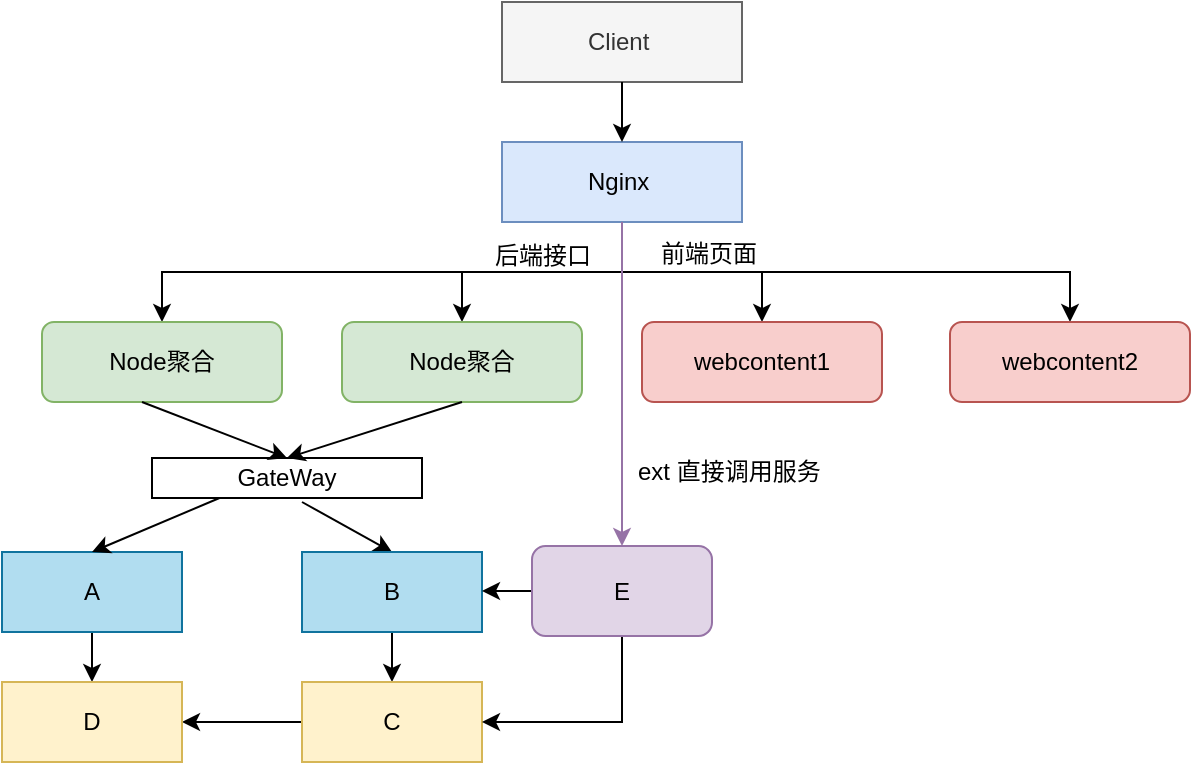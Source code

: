 <mxfile version="10.6.3" type="github"><diagram id="V1FeJ8R016CFVZaA2y0Y" name="第 1 页"><mxGraphModel dx="754" dy="436" grid="1" gridSize="10" guides="1" tooltips="1" connect="1" arrows="1" fold="1" page="1" pageScale="1" pageWidth="827" pageHeight="1169" math="0" shadow="0"><root><mxCell id="0"/><mxCell id="1" parent="0"/><mxCell id="9kXmm5haAW0-KDDjOhI1-1" value="" style="group" parent="1" vertex="1" connectable="0"><mxGeometry x="60" y="40" width="574" height="262" as="geometry"/></mxCell><mxCell id="9kXmm5haAW0-KDDjOhI1-2" value="Client&amp;nbsp;" style="rounded=0;whiteSpace=wrap;html=1;fillColor=#f5f5f5;strokeColor=#666666;fontColor=#333333;" parent="9kXmm5haAW0-KDDjOhI1-1" vertex="1"><mxGeometry x="230" width="120" height="40" as="geometry"/></mxCell><mxCell id="9kXmm5haAW0-KDDjOhI1-3" style="edgeStyle=orthogonalEdgeStyle;rounded=0;orthogonalLoop=1;jettySize=auto;html=1;exitX=0.5;exitY=1;exitDx=0;exitDy=0;entryX=0.5;entryY=0;entryDx=0;entryDy=0;" parent="9kXmm5haAW0-KDDjOhI1-1" source="9kXmm5haAW0-KDDjOhI1-9" target="9kXmm5haAW0-KDDjOhI1-11" edge="1"><mxGeometry relative="1" as="geometry"/></mxCell><mxCell id="9kXmm5haAW0-KDDjOhI1-4" value="后端接口" style="text;html=1;resizable=0;points=[];align=center;verticalAlign=middle;labelBackgroundColor=#ffffff;" parent="9kXmm5haAW0-KDDjOhI1-3" vertex="1" connectable="0"><mxGeometry x="0.145" y="-1" relative="1" as="geometry"><mxPoint x="95" y="-7" as="offset"/></mxGeometry></mxCell><mxCell id="9kXmm5haAW0-KDDjOhI1-5" style="edgeStyle=orthogonalEdgeStyle;rounded=0;orthogonalLoop=1;jettySize=auto;html=1;exitX=0.5;exitY=1;exitDx=0;exitDy=0;" parent="9kXmm5haAW0-KDDjOhI1-1" source="9kXmm5haAW0-KDDjOhI1-9" target="9kXmm5haAW0-KDDjOhI1-14" edge="1"><mxGeometry relative="1" as="geometry"/></mxCell><mxCell id="9kXmm5haAW0-KDDjOhI1-6" value="前端页面" style="text;html=1;resizable=0;points=[];align=center;verticalAlign=middle;labelBackgroundColor=#ffffff;" parent="9kXmm5haAW0-KDDjOhI1-5" vertex="1" connectable="0"><mxGeometry x="-0.141" y="-5" relative="1" as="geometry"><mxPoint x="-50" y="-14" as="offset"/></mxGeometry></mxCell><mxCell id="9kXmm5haAW0-KDDjOhI1-7" style="edgeStyle=orthogonalEdgeStyle;rounded=0;orthogonalLoop=1;jettySize=auto;html=1;exitX=0.5;exitY=1;exitDx=0;exitDy=0;entryX=0.5;entryY=0;entryDx=0;entryDy=0;" parent="9kXmm5haAW0-KDDjOhI1-1" source="9kXmm5haAW0-KDDjOhI1-9" target="9kXmm5haAW0-KDDjOhI1-12" edge="1"><mxGeometry relative="1" as="geometry"/></mxCell><mxCell id="9kXmm5haAW0-KDDjOhI1-8" style="edgeStyle=orthogonalEdgeStyle;rounded=0;orthogonalLoop=1;jettySize=auto;html=1;exitX=0.5;exitY=1;exitDx=0;exitDy=0;" parent="9kXmm5haAW0-KDDjOhI1-1" source="9kXmm5haAW0-KDDjOhI1-9" target="9kXmm5haAW0-KDDjOhI1-13" edge="1"><mxGeometry relative="1" as="geometry"><Array as="points"><mxPoint x="290" y="135"/><mxPoint x="360" y="135"/></Array></mxGeometry></mxCell><mxCell id="9kXmm5haAW0-KDDjOhI1-9" value="Nginx&amp;nbsp;" style="rounded=0;whiteSpace=wrap;html=1;fillColor=#dae8fc;strokeColor=#6c8ebf;" parent="9kXmm5haAW0-KDDjOhI1-1" vertex="1"><mxGeometry x="230" y="70" width="120" height="40" as="geometry"/></mxCell><mxCell id="9kXmm5haAW0-KDDjOhI1-10" style="edgeStyle=orthogonalEdgeStyle;rounded=0;orthogonalLoop=1;jettySize=auto;html=1;exitX=0.5;exitY=1;exitDx=0;exitDy=0;entryX=0.5;entryY=0;entryDx=0;entryDy=0;" parent="9kXmm5haAW0-KDDjOhI1-1" source="9kXmm5haAW0-KDDjOhI1-2" target="9kXmm5haAW0-KDDjOhI1-9" edge="1"><mxGeometry relative="1" as="geometry"/></mxCell><mxCell id="9kXmm5haAW0-KDDjOhI1-11" value="Node聚合" style="rounded=1;whiteSpace=wrap;html=1;fillColor=#d5e8d4;strokeColor=#82b366;" parent="9kXmm5haAW0-KDDjOhI1-1" vertex="1"><mxGeometry y="160" width="120" height="40" as="geometry"/></mxCell><mxCell id="9kXmm5haAW0-KDDjOhI1-12" value="Node聚合" style="rounded=1;whiteSpace=wrap;html=1;fillColor=#d5e8d4;strokeColor=#82b366;" parent="9kXmm5haAW0-KDDjOhI1-1" vertex="1"><mxGeometry x="150" y="160" width="120" height="40" as="geometry"/></mxCell><mxCell id="9kXmm5haAW0-KDDjOhI1-13" value="webcontent1" style="rounded=1;whiteSpace=wrap;html=1;fillColor=#f8cecc;strokeColor=#b85450;" parent="9kXmm5haAW0-KDDjOhI1-1" vertex="1"><mxGeometry x="300" y="160" width="120" height="40" as="geometry"/></mxCell><mxCell id="9kXmm5haAW0-KDDjOhI1-14" value="webcontent2" style="rounded=1;whiteSpace=wrap;html=1;fillColor=#f8cecc;strokeColor=#b85450;" parent="9kXmm5haAW0-KDDjOhI1-1" vertex="1"><mxGeometry x="454" y="160" width="120" height="40" as="geometry"/></mxCell><mxCell id="buNm5-voWgw7K5nHrznp-1" value="GateWay" style="rounded=0;whiteSpace=wrap;html=1;" vertex="1" parent="9kXmm5haAW0-KDDjOhI1-1"><mxGeometry x="55" y="228" width="135" height="20" as="geometry"/></mxCell><mxCell id="buNm5-voWgw7K5nHrznp-5" value="" style="endArrow=classic;html=1;exitX=0.5;exitY=1;exitDx=0;exitDy=0;entryX=0.5;entryY=0;entryDx=0;entryDy=0;" edge="1" parent="9kXmm5haAW0-KDDjOhI1-1" source="9kXmm5haAW0-KDDjOhI1-12" target="buNm5-voWgw7K5nHrznp-1"><mxGeometry width="50" height="50" relative="1" as="geometry"><mxPoint x="200" y="180" as="sourcePoint"/><mxPoint x="150" y="230" as="targetPoint"/></mxGeometry></mxCell><mxCell id="buNm5-voWgw7K5nHrznp-6" value="" style="endArrow=classic;html=1;entryX=0.5;entryY=0;entryDx=0;entryDy=0;" edge="1" parent="9kXmm5haAW0-KDDjOhI1-1" target="buNm5-voWgw7K5nHrznp-1"><mxGeometry width="50" height="50" relative="1" as="geometry"><mxPoint x="50" y="200" as="sourcePoint"/><mxPoint y="250" as="targetPoint"/></mxGeometry></mxCell><mxCell id="buNm5-voWgw7K5nHrznp-9" value="" style="endArrow=classic;html=1;entryX=0.5;entryY=0;entryDx=0;entryDy=0;" edge="1" parent="9kXmm5haAW0-KDDjOhI1-1" target="9kXmm5haAW0-KDDjOhI1-22"><mxGeometry width="50" height="50" relative="1" as="geometry"><mxPoint x="130" y="250" as="sourcePoint"/><mxPoint x="72.5" y="294.5" as="targetPoint"/></mxGeometry></mxCell><mxCell id="9kXmm5haAW0-KDDjOhI1-19" style="edgeStyle=orthogonalEdgeStyle;rounded=0;orthogonalLoop=1;jettySize=auto;html=1;exitX=0.5;exitY=1;exitDx=0;exitDy=0;entryX=0.5;entryY=0;entryDx=0;entryDy=0;" parent="1" source="9kXmm5haAW0-KDDjOhI1-20" target="9kXmm5haAW0-KDDjOhI1-25" edge="1"><mxGeometry relative="1" as="geometry"/></mxCell><mxCell id="9kXmm5haAW0-KDDjOhI1-20" value="A" style="rounded=0;whiteSpace=wrap;html=1;fillColor=#b1ddf0;strokeColor=#10739e;" parent="1" vertex="1"><mxGeometry x="40" y="315" width="90" height="40" as="geometry"/></mxCell><mxCell id="9kXmm5haAW0-KDDjOhI1-21" style="edgeStyle=orthogonalEdgeStyle;rounded=0;orthogonalLoop=1;jettySize=auto;html=1;exitX=0.5;exitY=1;exitDx=0;exitDy=0;entryX=0.5;entryY=0;entryDx=0;entryDy=0;" parent="1" source="9kXmm5haAW0-KDDjOhI1-22" target="9kXmm5haAW0-KDDjOhI1-24" edge="1"><mxGeometry relative="1" as="geometry"/></mxCell><mxCell id="9kXmm5haAW0-KDDjOhI1-22" value="B" style="rounded=0;whiteSpace=wrap;html=1;fillColor=#b1ddf0;strokeColor=#10739e;" parent="1" vertex="1"><mxGeometry x="190" y="315" width="90" height="40" as="geometry"/></mxCell><mxCell id="9kXmm5haAW0-KDDjOhI1-23" style="edgeStyle=orthogonalEdgeStyle;rounded=0;orthogonalLoop=1;jettySize=auto;html=1;exitX=0;exitY=0.5;exitDx=0;exitDy=0;entryX=1;entryY=0.5;entryDx=0;entryDy=0;" parent="1" source="9kXmm5haAW0-KDDjOhI1-24" target="9kXmm5haAW0-KDDjOhI1-25" edge="1"><mxGeometry relative="1" as="geometry"><mxPoint x="170" y="400" as="targetPoint"/><Array as="points"/></mxGeometry></mxCell><mxCell id="9kXmm5haAW0-KDDjOhI1-24" value="C" style="rounded=0;whiteSpace=wrap;html=1;fillColor=#fff2cc;strokeColor=#d6b656;" parent="1" vertex="1"><mxGeometry x="190" y="380" width="90" height="40" as="geometry"/></mxCell><mxCell id="9kXmm5haAW0-KDDjOhI1-25" value="D" style="rounded=0;whiteSpace=wrap;html=1;fillColor=#fff2cc;strokeColor=#d6b656;" parent="1" vertex="1"><mxGeometry x="40" y="380" width="90" height="40" as="geometry"/></mxCell><mxCell id="9kXmm5haAW0-KDDjOhI1-26" style="edgeStyle=orthogonalEdgeStyle;rounded=0;orthogonalLoop=1;jettySize=auto;html=1;exitX=0.5;exitY=1;exitDx=0;exitDy=0;entryX=0.5;entryY=0;entryDx=0;entryDy=0;fillColor=#e1d5e7;strokeColor=#9673a6;" parent="1" source="9kXmm5haAW0-KDDjOhI1-9" target="9kXmm5haAW0-KDDjOhI1-30" edge="1"><mxGeometry relative="1" as="geometry"/></mxCell><mxCell id="9kXmm5haAW0-KDDjOhI1-27" value="ext 直接调用服务" style="text;html=1;resizable=0;points=[];autosize=1;align=left;verticalAlign=top;spacingTop=-4;" parent="1" vertex="1"><mxGeometry x="356" y="265" width="110" height="20" as="geometry"/></mxCell><mxCell id="9kXmm5haAW0-KDDjOhI1-28" style="edgeStyle=orthogonalEdgeStyle;rounded=0;orthogonalLoop=1;jettySize=auto;html=1;exitX=0.5;exitY=1;exitDx=0;exitDy=0;entryX=1;entryY=0.5;entryDx=0;entryDy=0;" parent="1" source="9kXmm5haAW0-KDDjOhI1-30" target="9kXmm5haAW0-KDDjOhI1-24" edge="1"><mxGeometry relative="1" as="geometry"/></mxCell><mxCell id="9kXmm5haAW0-KDDjOhI1-29" style="edgeStyle=orthogonalEdgeStyle;rounded=0;orthogonalLoop=1;jettySize=auto;html=1;exitX=0;exitY=0.5;exitDx=0;exitDy=0;entryX=1;entryY=0.5;entryDx=0;entryDy=0;" parent="1" source="9kXmm5haAW0-KDDjOhI1-30" target="9kXmm5haAW0-KDDjOhI1-22" edge="1"><mxGeometry relative="1" as="geometry"/></mxCell><mxCell id="9kXmm5haAW0-KDDjOhI1-30" value="E" style="rounded=1;whiteSpace=wrap;html=1;fillColor=#e1d5e7;strokeColor=#9673a6;" parent="1" vertex="1"><mxGeometry x="305" y="312" width="90" height="45" as="geometry"/></mxCell><mxCell id="buNm5-voWgw7K5nHrznp-7" value="" style="endArrow=classic;html=1;entryX=0.5;entryY=0;entryDx=0;entryDy=0;exitX=0.25;exitY=1;exitDx=0;exitDy=0;" edge="1" parent="1" source="buNm5-voWgw7K5nHrznp-1" target="9kXmm5haAW0-KDDjOhI1-20"><mxGeometry width="50" height="50" relative="1" as="geometry"><mxPoint x="180" y="288" as="sourcePoint"/><mxPoint x="130" y="338" as="targetPoint"/></mxGeometry></mxCell></root></mxGraphModel></diagram></mxfile>